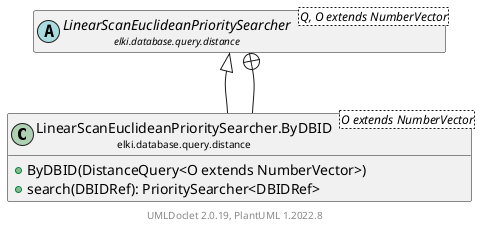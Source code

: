 @startuml
    remove .*\.(Instance|Par|Parameterizer|Factory)$
    set namespaceSeparator none
    hide empty fields
    hide empty methods

    class "<size:14>LinearScanEuclideanPrioritySearcher.ByDBID\n<size:10>elki.database.query.distance" as elki.database.query.distance.LinearScanEuclideanPrioritySearcher.ByDBID<O extends NumberVector> [[LinearScanEuclideanPrioritySearcher.ByDBID.html]] {
        +ByDBID(DistanceQuery<O extends NumberVector>)
        +search(DBIDRef): PrioritySearcher<DBIDRef>
    }

    abstract class "<size:14>LinearScanEuclideanPrioritySearcher\n<size:10>elki.database.query.distance" as elki.database.query.distance.LinearScanEuclideanPrioritySearcher<Q, O extends NumberVector> [[LinearScanEuclideanPrioritySearcher.html]]
    abstract class "<size:14>LinearScanEuclideanPrioritySearcher\n<size:10>elki.database.query.distance" as elki.database.query.distance.LinearScanEuclideanPrioritySearcher<Q, O extends NumberVector> [[LinearScanEuclideanPrioritySearcher.html]]

    elki.database.query.distance.LinearScanEuclideanPrioritySearcher <|-- elki.database.query.distance.LinearScanEuclideanPrioritySearcher.ByDBID
    elki.database.query.distance.LinearScanEuclideanPrioritySearcher +-- elki.database.query.distance.LinearScanEuclideanPrioritySearcher.ByDBID

    center footer UMLDoclet 2.0.19, PlantUML 1.2022.8
@enduml
